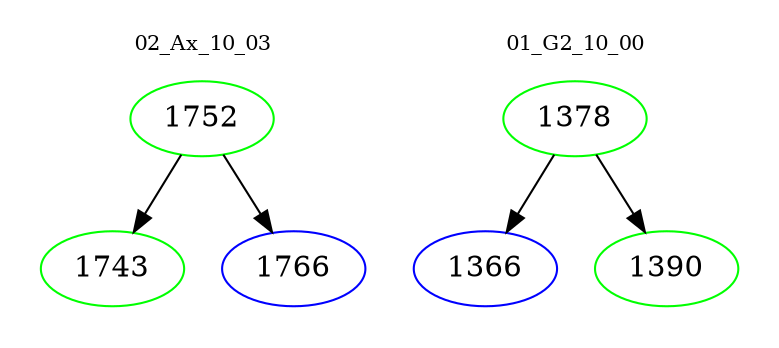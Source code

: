 digraph{
subgraph cluster_0 {
color = white
label = "02_Ax_10_03";
fontsize=10;
T0_1752 [label="1752", color="green"]
T0_1752 -> T0_1743 [color="black"]
T0_1743 [label="1743", color="green"]
T0_1752 -> T0_1766 [color="black"]
T0_1766 [label="1766", color="blue"]
}
subgraph cluster_1 {
color = white
label = "01_G2_10_00";
fontsize=10;
T1_1378 [label="1378", color="green"]
T1_1378 -> T1_1366 [color="black"]
T1_1366 [label="1366", color="blue"]
T1_1378 -> T1_1390 [color="black"]
T1_1390 [label="1390", color="green"]
}
}
